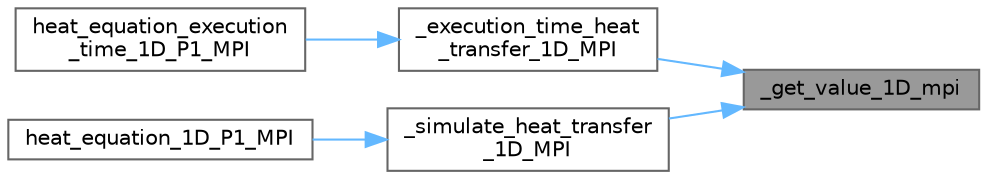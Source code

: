 digraph "_get_value_1D_mpi"
{
 // LATEX_PDF_SIZE
  bgcolor="transparent";
  edge [fontname=Helvetica,fontsize=10,labelfontname=Helvetica,labelfontsize=10];
  node [fontname=Helvetica,fontsize=10,shape=box,height=0.2,width=0.4];
  rankdir="RL";
  Node1 [id="Node000001",label="_get_value_1D_mpi",height=0.2,width=0.4,color="gray40", fillcolor="grey60", style="filled", fontcolor="black",tooltip="This is a function calculates the value of specific point in the space at specific time in 1D."];
  Node1 -> Node2 [id="edge1_Node000001_Node000002",dir="back",color="steelblue1",style="solid",tooltip=" "];
  Node2 [id="Node000002",label="_execution_time_heat\l_transfer_1D_MPI",height=0.2,width=0.4,color="grey40", fillcolor="white", style="filled",URL="$thermopara_8c.html#a31a2148ea0f001efd8c7bcea7a6c726f",tooltip="This is a function that simulates the heat transfer in 1D object as wire, and return the execution ti..."];
  Node2 -> Node3 [id="edge2_Node000002_Node000003",dir="back",color="steelblue1",style="solid",tooltip=" "];
  Node3 [id="Node000003",label="heat_equation_execution\l_time_1D_P1_MPI",height=0.2,width=0.4,color="grey40", fillcolor="white", style="filled",URL="$physics_8c.html#a836fd752438eca48ff6893e21cec767f",tooltip=" "];
  Node1 -> Node4 [id="edge3_Node000001_Node000004",dir="back",color="steelblue1",style="solid",tooltip=" "];
  Node4 [id="Node000004",label="_simulate_heat_transfer\l_1D_MPI",height=0.2,width=0.4,color="grey40", fillcolor="white", style="filled",URL="$thermopara_8c.html#a9c6c2842e0d1c2a46468f764d5481ec4",tooltip="This is a function that simulates the heat transfer in 1D object as wire, and each core writes the re..."];
  Node4 -> Node5 [id="edge4_Node000004_Node000005",dir="back",color="steelblue1",style="solid",tooltip=" "];
  Node5 [id="Node000005",label="heat_equation_1D_P1_MPI",height=0.2,width=0.4,color="grey40", fillcolor="white", style="filled",URL="$physics_8c.html#a19b0b58d1e72c4b85fa1672b14555210",tooltip=" "];
}
